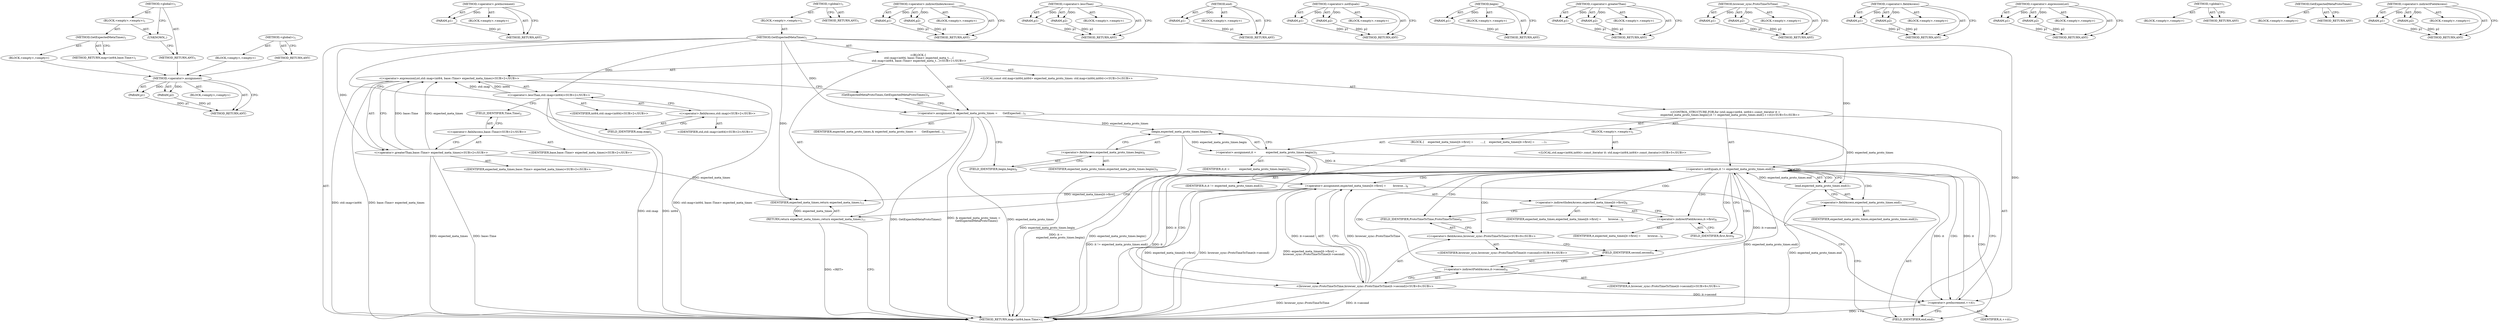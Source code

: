 digraph "&lt;global&gt;" {
vulnerable_99 [label=<(METHOD,&lt;operator&gt;.assignment)>];
vulnerable_100 [label=<(PARAM,p1)>];
vulnerable_101 [label=<(PARAM,p2)>];
vulnerable_102 [label=<(BLOCK,&lt;empty&gt;,&lt;empty&gt;)>];
vulnerable_103 [label=<(METHOD_RETURN,ANY)>];
vulnerable_120 [label=<(METHOD,&lt;operator&gt;.preIncrement)>];
vulnerable_121 [label=<(PARAM,p1)>];
vulnerable_122 [label=<(BLOCK,&lt;empty&gt;,&lt;empty&gt;)>];
vulnerable_123 [label=<(METHOD_RETURN,ANY)>];
vulnerable_6 [label=<(METHOD,&lt;global&gt;)<SUB>1</SUB>>];
vulnerable_7 [label=<(BLOCK,&lt;empty&gt;,&lt;empty&gt;)<SUB>1</SUB>>];
vulnerable_8 [label=<(METHOD,GetExpectedMetaTimes)<SUB>1</SUB>>];
vulnerable_9 [label="<(BLOCK,{
  std::map&lt;int64, base::Time&gt; expected_meta_t...,{
  std::map&lt;int64, base::Time&gt; expected_meta_t...)<SUB>1</SUB>>"];
vulnerable_10 [label="<(&lt;operator&gt;.expressionList,std::map&lt;int64, base::Time&gt; expected_meta_times)<SUB>2</SUB>>"];
vulnerable_11 [label="<(&lt;operator&gt;.lessThan,std::map&lt;int64)<SUB>2</SUB>>"];
vulnerable_12 [label="<(&lt;operator&gt;.fieldAccess,std::map)<SUB>2</SUB>>"];
vulnerable_13 [label="<(IDENTIFIER,std,std::map&lt;int64)<SUB>2</SUB>>"];
vulnerable_14 [label=<(FIELD_IDENTIFIER,map,map)<SUB>2</SUB>>];
vulnerable_15 [label="<(IDENTIFIER,int64,std::map&lt;int64)<SUB>2</SUB>>"];
vulnerable_16 [label="<(&lt;operator&gt;.greaterThan,base::Time&gt; expected_meta_times)<SUB>2</SUB>>"];
vulnerable_17 [label="<(&lt;operator&gt;.fieldAccess,base::Time)<SUB>2</SUB>>"];
vulnerable_18 [label="<(IDENTIFIER,base,base::Time&gt; expected_meta_times)<SUB>2</SUB>>"];
vulnerable_19 [label=<(FIELD_IDENTIFIER,Time,Time)<SUB>2</SUB>>];
vulnerable_20 [label="<(IDENTIFIER,expected_meta_times,base::Time&gt; expected_meta_times)<SUB>2</SUB>>"];
vulnerable_21 [label="<(LOCAL,const std.map&lt;int64,int64&gt; expected_meta_proto_times: std.map&lt;int64,int64&gt;)<SUB>3</SUB>>"];
vulnerable_22 [label=<(&lt;operator&gt;.assignment,&amp; expected_meta_proto_times =
      GetExpected...)<SUB>3</SUB>>];
vulnerable_23 [label=<(IDENTIFIER,expected_meta_proto_times,&amp; expected_meta_proto_times =
      GetExpected...)<SUB>3</SUB>>];
vulnerable_24 [label=<(GetExpectedMetaProtoTimes,GetExpectedMetaProtoTimes())<SUB>4</SUB>>];
vulnerable_25 [label="<(CONTROL_STRUCTURE,FOR,for (std::map&lt;int64, int64&gt;::const_iterator it =
           expected_meta_proto_times.begin();it != expected_meta_proto_times.end();++it))<SUB>5</SUB>>"];
vulnerable_26 [label=<(BLOCK,&lt;empty&gt;,&lt;empty&gt;)<SUB>5</SUB>>];
vulnerable_27 [label="<(LOCAL,std.map&lt;int64,int64&gt;.const_iterator it: std.map&lt;int64,int64&gt;.const_iterator)<SUB>5</SUB>>"];
vulnerable_28 [label=<(&lt;operator&gt;.assignment,it =
           expected_meta_proto_times.begin())<SUB>5</SUB>>];
vulnerable_29 [label=<(IDENTIFIER,it,it =
           expected_meta_proto_times.begin())<SUB>5</SUB>>];
vulnerable_30 [label=<(begin,expected_meta_proto_times.begin())<SUB>6</SUB>>];
vulnerable_31 [label=<(&lt;operator&gt;.fieldAccess,expected_meta_proto_times.begin)<SUB>6</SUB>>];
vulnerable_32 [label=<(IDENTIFIER,expected_meta_proto_times,expected_meta_proto_times.begin())<SUB>6</SUB>>];
vulnerable_33 [label=<(FIELD_IDENTIFIER,begin,begin)<SUB>6</SUB>>];
vulnerable_34 [label=<(&lt;operator&gt;.notEquals,it != expected_meta_proto_times.end())<SUB>7</SUB>>];
vulnerable_35 [label=<(IDENTIFIER,it,it != expected_meta_proto_times.end())<SUB>7</SUB>>];
vulnerable_36 [label=<(end,expected_meta_proto_times.end())<SUB>7</SUB>>];
vulnerable_37 [label=<(&lt;operator&gt;.fieldAccess,expected_meta_proto_times.end)<SUB>7</SUB>>];
vulnerable_38 [label=<(IDENTIFIER,expected_meta_proto_times,expected_meta_proto_times.end())<SUB>7</SUB>>];
vulnerable_39 [label=<(FIELD_IDENTIFIER,end,end)<SUB>7</SUB>>];
vulnerable_40 [label=<(&lt;operator&gt;.preIncrement,++it)<SUB>7</SUB>>];
vulnerable_41 [label=<(IDENTIFIER,it,++it)<SUB>7</SUB>>];
vulnerable_42 [label=<(BLOCK,{
    expected_meta_times[it-&gt;first] =
        ...,{
    expected_meta_times[it-&gt;first] =
        ...)<SUB>7</SUB>>];
vulnerable_43 [label=<(&lt;operator&gt;.assignment,expected_meta_times[it-&gt;first] =
        browse...)<SUB>8</SUB>>];
vulnerable_44 [label=<(&lt;operator&gt;.indirectIndexAccess,expected_meta_times[it-&gt;first])<SUB>8</SUB>>];
vulnerable_45 [label=<(IDENTIFIER,expected_meta_times,expected_meta_times[it-&gt;first] =
        browse...)<SUB>8</SUB>>];
vulnerable_46 [label=<(&lt;operator&gt;.indirectFieldAccess,it-&gt;first)<SUB>8</SUB>>];
vulnerable_47 [label=<(IDENTIFIER,it,expected_meta_times[it-&gt;first] =
        browse...)<SUB>8</SUB>>];
vulnerable_48 [label=<(FIELD_IDENTIFIER,first,first)<SUB>8</SUB>>];
vulnerable_49 [label="<(browser_sync.ProtoTimeToTime,browser_sync::ProtoTimeToTime(it-&gt;second))<SUB>9</SUB>>"];
vulnerable_50 [label="<(&lt;operator&gt;.fieldAccess,browser_sync::ProtoTimeToTime)<SUB>9</SUB>>"];
vulnerable_51 [label="<(IDENTIFIER,browser_sync,browser_sync::ProtoTimeToTime(it-&gt;second))<SUB>9</SUB>>"];
vulnerable_52 [label=<(FIELD_IDENTIFIER,ProtoTimeToTime,ProtoTimeToTime)<SUB>9</SUB>>];
vulnerable_53 [label=<(&lt;operator&gt;.indirectFieldAccess,it-&gt;second)<SUB>9</SUB>>];
vulnerable_54 [label="<(IDENTIFIER,it,browser_sync::ProtoTimeToTime(it-&gt;second))<SUB>9</SUB>>"];
vulnerable_55 [label=<(FIELD_IDENTIFIER,second,second)<SUB>9</SUB>>];
vulnerable_56 [label=<(RETURN,return expected_meta_times;,return expected_meta_times;)<SUB>11</SUB>>];
vulnerable_57 [label=<(IDENTIFIER,expected_meta_times,return expected_meta_times;)<SUB>11</SUB>>];
vulnerable_58 [label=<(METHOD_RETURN,map&lt;int64,base.Time&gt;)<SUB>1</SUB>>];
vulnerable_60 [label=<(METHOD_RETURN,ANY)<SUB>1</SUB>>];
vulnerable_124 [label=<(METHOD,&lt;operator&gt;.indirectIndexAccess)>];
vulnerable_125 [label=<(PARAM,p1)>];
vulnerable_126 [label=<(PARAM,p2)>];
vulnerable_127 [label=<(BLOCK,&lt;empty&gt;,&lt;empty&gt;)>];
vulnerable_128 [label=<(METHOD_RETURN,ANY)>];
vulnerable_84 [label=<(METHOD,&lt;operator&gt;.lessThan)>];
vulnerable_85 [label=<(PARAM,p1)>];
vulnerable_86 [label=<(PARAM,p2)>];
vulnerable_87 [label=<(BLOCK,&lt;empty&gt;,&lt;empty&gt;)>];
vulnerable_88 [label=<(METHOD_RETURN,ANY)>];
vulnerable_116 [label=<(METHOD,end)>];
vulnerable_117 [label=<(PARAM,p1)>];
vulnerable_118 [label=<(BLOCK,&lt;empty&gt;,&lt;empty&gt;)>];
vulnerable_119 [label=<(METHOD_RETURN,ANY)>];
vulnerable_111 [label=<(METHOD,&lt;operator&gt;.notEquals)>];
vulnerable_112 [label=<(PARAM,p1)>];
vulnerable_113 [label=<(PARAM,p2)>];
vulnerable_114 [label=<(BLOCK,&lt;empty&gt;,&lt;empty&gt;)>];
vulnerable_115 [label=<(METHOD_RETURN,ANY)>];
vulnerable_107 [label=<(METHOD,begin)>];
vulnerable_108 [label=<(PARAM,p1)>];
vulnerable_109 [label=<(BLOCK,&lt;empty&gt;,&lt;empty&gt;)>];
vulnerable_110 [label=<(METHOD_RETURN,ANY)>];
vulnerable_94 [label=<(METHOD,&lt;operator&gt;.greaterThan)>];
vulnerable_95 [label=<(PARAM,p1)>];
vulnerable_96 [label=<(PARAM,p2)>];
vulnerable_97 [label=<(BLOCK,&lt;empty&gt;,&lt;empty&gt;)>];
vulnerable_98 [label=<(METHOD_RETURN,ANY)>];
vulnerable_134 [label=<(METHOD,browser_sync.ProtoTimeToTime)>];
vulnerable_135 [label=<(PARAM,p1)>];
vulnerable_136 [label=<(PARAM,p2)>];
vulnerable_137 [label=<(BLOCK,&lt;empty&gt;,&lt;empty&gt;)>];
vulnerable_138 [label=<(METHOD_RETURN,ANY)>];
vulnerable_89 [label=<(METHOD,&lt;operator&gt;.fieldAccess)>];
vulnerable_90 [label=<(PARAM,p1)>];
vulnerable_91 [label=<(PARAM,p2)>];
vulnerable_92 [label=<(BLOCK,&lt;empty&gt;,&lt;empty&gt;)>];
vulnerable_93 [label=<(METHOD_RETURN,ANY)>];
vulnerable_79 [label=<(METHOD,&lt;operator&gt;.expressionList)>];
vulnerable_80 [label=<(PARAM,p1)>];
vulnerable_81 [label=<(PARAM,p2)>];
vulnerable_82 [label=<(BLOCK,&lt;empty&gt;,&lt;empty&gt;)>];
vulnerable_83 [label=<(METHOD_RETURN,ANY)>];
vulnerable_73 [label=<(METHOD,&lt;global&gt;)<SUB>1</SUB>>];
vulnerable_74 [label=<(BLOCK,&lt;empty&gt;,&lt;empty&gt;)>];
vulnerable_75 [label=<(METHOD_RETURN,ANY)>];
vulnerable_104 [label=<(METHOD,GetExpectedMetaProtoTimes)>];
vulnerable_105 [label=<(BLOCK,&lt;empty&gt;,&lt;empty&gt;)>];
vulnerable_106 [label=<(METHOD_RETURN,ANY)>];
vulnerable_129 [label=<(METHOD,&lt;operator&gt;.indirectFieldAccess)>];
vulnerable_130 [label=<(PARAM,p1)>];
vulnerable_131 [label=<(PARAM,p2)>];
vulnerable_132 [label=<(BLOCK,&lt;empty&gt;,&lt;empty&gt;)>];
vulnerable_133 [label=<(METHOD_RETURN,ANY)>];
fixed_6 [label=<(METHOD,&lt;global&gt;)<SUB>1</SUB>>];
fixed_7 [label=<(BLOCK,&lt;empty&gt;,&lt;empty&gt;)<SUB>1</SUB>>];
fixed_8 [label=<(METHOD,GetExpectedMetaTimes)<SUB>1</SUB>>];
fixed_9 [label=<(BLOCK,&lt;empty&gt;,&lt;empty&gt;)>];
fixed_10 [label=<(METHOD_RETURN,map&lt;int64,base.Time&gt;)<SUB>1</SUB>>];
fixed_12 [label=<(UNKNOWN,,)>];
fixed_13 [label=<(METHOD_RETURN,ANY)<SUB>1</SUB>>];
fixed_22 [label=<(METHOD,&lt;global&gt;)<SUB>1</SUB>>];
fixed_23 [label=<(BLOCK,&lt;empty&gt;,&lt;empty&gt;)>];
fixed_24 [label=<(METHOD_RETURN,ANY)>];
vulnerable_99 -> vulnerable_100  [key=0, label="AST: "];
vulnerable_99 -> vulnerable_100  [key=1, label="DDG: "];
vulnerable_99 -> vulnerable_102  [key=0, label="AST: "];
vulnerable_99 -> vulnerable_101  [key=0, label="AST: "];
vulnerable_99 -> vulnerable_101  [key=1, label="DDG: "];
vulnerable_99 -> vulnerable_103  [key=0, label="AST: "];
vulnerable_99 -> vulnerable_103  [key=1, label="CFG: "];
vulnerable_100 -> vulnerable_103  [key=0, label="DDG: p1"];
vulnerable_101 -> vulnerable_103  [key=0, label="DDG: p2"];
vulnerable_120 -> vulnerable_121  [key=0, label="AST: "];
vulnerable_120 -> vulnerable_121  [key=1, label="DDG: "];
vulnerable_120 -> vulnerable_122  [key=0, label="AST: "];
vulnerable_120 -> vulnerable_123  [key=0, label="AST: "];
vulnerable_120 -> vulnerable_123  [key=1, label="CFG: "];
vulnerable_121 -> vulnerable_123  [key=0, label="DDG: p1"];
vulnerable_6 -> vulnerable_7  [key=0, label="AST: "];
vulnerable_6 -> vulnerable_60  [key=0, label="AST: "];
vulnerable_6 -> vulnerable_60  [key=1, label="CFG: "];
vulnerable_7 -> vulnerable_8  [key=0, label="AST: "];
vulnerable_8 -> vulnerable_9  [key=0, label="AST: "];
vulnerable_8 -> vulnerable_58  [key=0, label="AST: "];
vulnerable_8 -> vulnerable_14  [key=0, label="CFG: "];
vulnerable_8 -> vulnerable_22  [key=0, label="DDG: "];
vulnerable_8 -> vulnerable_57  [key=0, label="DDG: "];
vulnerable_8 -> vulnerable_11  [key=0, label="DDG: "];
vulnerable_8 -> vulnerable_16  [key=0, label="DDG: "];
vulnerable_8 -> vulnerable_34  [key=0, label="DDG: "];
vulnerable_8 -> vulnerable_40  [key=0, label="DDG: "];
vulnerable_9 -> vulnerable_10  [key=0, label="AST: "];
vulnerable_9 -> vulnerable_21  [key=0, label="AST: "];
vulnerable_9 -> vulnerable_22  [key=0, label="AST: "];
vulnerable_9 -> vulnerable_25  [key=0, label="AST: "];
vulnerable_9 -> vulnerable_56  [key=0, label="AST: "];
vulnerable_10 -> vulnerable_11  [key=0, label="AST: "];
vulnerable_10 -> vulnerable_16  [key=0, label="AST: "];
vulnerable_10 -> vulnerable_24  [key=0, label="CFG: "];
vulnerable_10 -> vulnerable_58  [key=0, label="DDG: std::map&lt;int64"];
vulnerable_10 -> vulnerable_58  [key=1, label="DDG: base::Time&gt; expected_meta_times"];
vulnerable_10 -> vulnerable_58  [key=2, label="DDG: std::map&lt;int64, base::Time&gt; expected_meta_times"];
vulnerable_11 -> vulnerable_12  [key=0, label="AST: "];
vulnerable_11 -> vulnerable_15  [key=0, label="AST: "];
vulnerable_11 -> vulnerable_19  [key=0, label="CFG: "];
vulnerable_11 -> vulnerable_58  [key=0, label="DDG: std::map"];
vulnerable_11 -> vulnerable_58  [key=1, label="DDG: int64"];
vulnerable_11 -> vulnerable_10  [key=0, label="DDG: std::map"];
vulnerable_11 -> vulnerable_10  [key=1, label="DDG: int64"];
vulnerable_12 -> vulnerable_13  [key=0, label="AST: "];
vulnerable_12 -> vulnerable_14  [key=0, label="AST: "];
vulnerable_12 -> vulnerable_11  [key=0, label="CFG: "];
vulnerable_14 -> vulnerable_12  [key=0, label="CFG: "];
vulnerable_16 -> vulnerable_17  [key=0, label="AST: "];
vulnerable_16 -> vulnerable_20  [key=0, label="AST: "];
vulnerable_16 -> vulnerable_10  [key=0, label="CFG: "];
vulnerable_16 -> vulnerable_10  [key=1, label="DDG: base::Time"];
vulnerable_16 -> vulnerable_10  [key=2, label="DDG: expected_meta_times"];
vulnerable_16 -> vulnerable_58  [key=0, label="DDG: base::Time"];
vulnerable_16 -> vulnerable_58  [key=1, label="DDG: expected_meta_times"];
vulnerable_16 -> vulnerable_57  [key=0, label="DDG: expected_meta_times"];
vulnerable_17 -> vulnerable_18  [key=0, label="AST: "];
vulnerable_17 -> vulnerable_19  [key=0, label="AST: "];
vulnerable_17 -> vulnerable_16  [key=0, label="CFG: "];
vulnerable_19 -> vulnerable_17  [key=0, label="CFG: "];
vulnerable_22 -> vulnerable_23  [key=0, label="AST: "];
vulnerable_22 -> vulnerable_24  [key=0, label="AST: "];
vulnerable_22 -> vulnerable_33  [key=0, label="CFG: "];
vulnerable_22 -> vulnerable_58  [key=0, label="DDG: expected_meta_proto_times"];
vulnerable_22 -> vulnerable_58  [key=1, label="DDG: GetExpectedMetaProtoTimes()"];
vulnerable_22 -> vulnerable_58  [key=2, label="DDG: &amp; expected_meta_proto_times =
      GetExpectedMetaProtoTimes()"];
vulnerable_22 -> vulnerable_36  [key=0, label="DDG: expected_meta_proto_times"];
vulnerable_22 -> vulnerable_30  [key=0, label="DDG: expected_meta_proto_times"];
vulnerable_24 -> vulnerable_22  [key=0, label="CFG: "];
vulnerable_25 -> vulnerable_26  [key=0, label="AST: "];
vulnerable_25 -> vulnerable_34  [key=0, label="AST: "];
vulnerable_25 -> vulnerable_40  [key=0, label="AST: "];
vulnerable_25 -> vulnerable_42  [key=0, label="AST: "];
vulnerable_26 -> vulnerable_27  [key=0, label="AST: "];
vulnerable_26 -> vulnerable_28  [key=0, label="AST: "];
vulnerable_28 -> vulnerable_29  [key=0, label="AST: "];
vulnerable_28 -> vulnerable_30  [key=0, label="AST: "];
vulnerable_28 -> vulnerable_39  [key=0, label="CFG: "];
vulnerable_28 -> vulnerable_58  [key=0, label="DDG: expected_meta_proto_times.begin()"];
vulnerable_28 -> vulnerable_58  [key=1, label="DDG: it =
           expected_meta_proto_times.begin()"];
vulnerable_28 -> vulnerable_34  [key=0, label="DDG: it"];
vulnerable_30 -> vulnerable_31  [key=0, label="AST: "];
vulnerable_30 -> vulnerable_28  [key=0, label="CFG: "];
vulnerable_30 -> vulnerable_28  [key=1, label="DDG: expected_meta_proto_times.begin"];
vulnerable_30 -> vulnerable_58  [key=0, label="DDG: expected_meta_proto_times.begin"];
vulnerable_31 -> vulnerable_32  [key=0, label="AST: "];
vulnerable_31 -> vulnerable_33  [key=0, label="AST: "];
vulnerable_31 -> vulnerable_30  [key=0, label="CFG: "];
vulnerable_33 -> vulnerable_31  [key=0, label="CFG: "];
vulnerable_34 -> vulnerable_35  [key=0, label="AST: "];
vulnerable_34 -> vulnerable_36  [key=0, label="AST: "];
vulnerable_34 -> vulnerable_36  [key=1, label="CDG: "];
vulnerable_34 -> vulnerable_48  [key=0, label="CFG: "];
vulnerable_34 -> vulnerable_48  [key=1, label="CDG: "];
vulnerable_34 -> vulnerable_56  [key=0, label="CFG: "];
vulnerable_34 -> vulnerable_58  [key=0, label="DDG: it"];
vulnerable_34 -> vulnerable_58  [key=1, label="DDG: expected_meta_proto_times.end()"];
vulnerable_34 -> vulnerable_58  [key=2, label="DDG: it != expected_meta_proto_times.end()"];
vulnerable_34 -> vulnerable_40  [key=0, label="DDG: it"];
vulnerable_34 -> vulnerable_40  [key=1, label="CDG: "];
vulnerable_34 -> vulnerable_49  [key=0, label="DDG: it"];
vulnerable_34 -> vulnerable_49  [key=1, label="CDG: "];
vulnerable_34 -> vulnerable_34  [key=0, label="CDG: "];
vulnerable_34 -> vulnerable_50  [key=0, label="CDG: "];
vulnerable_34 -> vulnerable_44  [key=0, label="CDG: "];
vulnerable_34 -> vulnerable_52  [key=0, label="CDG: "];
vulnerable_34 -> vulnerable_37  [key=0, label="CDG: "];
vulnerable_34 -> vulnerable_55  [key=0, label="CDG: "];
vulnerable_34 -> vulnerable_46  [key=0, label="CDG: "];
vulnerable_34 -> vulnerable_53  [key=0, label="CDG: "];
vulnerable_34 -> vulnerable_39  [key=0, label="CDG: "];
vulnerable_34 -> vulnerable_43  [key=0, label="CDG: "];
vulnerable_36 -> vulnerable_37  [key=0, label="AST: "];
vulnerable_36 -> vulnerable_34  [key=0, label="CFG: "];
vulnerable_36 -> vulnerable_34  [key=1, label="DDG: expected_meta_proto_times.end"];
vulnerable_36 -> vulnerable_58  [key=0, label="DDG: expected_meta_proto_times.end"];
vulnerable_37 -> vulnerable_38  [key=0, label="AST: "];
vulnerable_37 -> vulnerable_39  [key=0, label="AST: "];
vulnerable_37 -> vulnerable_36  [key=0, label="CFG: "];
vulnerable_39 -> vulnerable_37  [key=0, label="CFG: "];
vulnerable_40 -> vulnerable_41  [key=0, label="AST: "];
vulnerable_40 -> vulnerable_39  [key=0, label="CFG: "];
vulnerable_40 -> vulnerable_58  [key=0, label="DDG: ++it"];
vulnerable_40 -> vulnerable_34  [key=0, label="DDG: it"];
vulnerable_42 -> vulnerable_43  [key=0, label="AST: "];
vulnerable_43 -> vulnerable_44  [key=0, label="AST: "];
vulnerable_43 -> vulnerable_49  [key=0, label="AST: "];
vulnerable_43 -> vulnerable_40  [key=0, label="CFG: "];
vulnerable_43 -> vulnerable_58  [key=0, label="DDG: expected_meta_times[it-&gt;first]"];
vulnerable_43 -> vulnerable_58  [key=1, label="DDG: browser_sync::ProtoTimeToTime(it-&gt;second)"];
vulnerable_43 -> vulnerable_58  [key=2, label="DDG: expected_meta_times[it-&gt;first] =
        browser_sync::ProtoTimeToTime(it-&gt;second)"];
vulnerable_43 -> vulnerable_57  [key=0, label="DDG: expected_meta_times[it-&gt;first]"];
vulnerable_44 -> vulnerable_45  [key=0, label="AST: "];
vulnerable_44 -> vulnerable_46  [key=0, label="AST: "];
vulnerable_44 -> vulnerable_52  [key=0, label="CFG: "];
vulnerable_46 -> vulnerable_47  [key=0, label="AST: "];
vulnerable_46 -> vulnerable_48  [key=0, label="AST: "];
vulnerable_46 -> vulnerable_44  [key=0, label="CFG: "];
vulnerable_48 -> vulnerable_46  [key=0, label="CFG: "];
vulnerable_49 -> vulnerable_50  [key=0, label="AST: "];
vulnerable_49 -> vulnerable_53  [key=0, label="AST: "];
vulnerable_49 -> vulnerable_43  [key=0, label="CFG: "];
vulnerable_49 -> vulnerable_43  [key=1, label="DDG: browser_sync::ProtoTimeToTime"];
vulnerable_49 -> vulnerable_43  [key=2, label="DDG: it-&gt;second"];
vulnerable_49 -> vulnerable_58  [key=0, label="DDG: browser_sync::ProtoTimeToTime"];
vulnerable_49 -> vulnerable_58  [key=1, label="DDG: it-&gt;second"];
vulnerable_49 -> vulnerable_34  [key=0, label="DDG: it-&gt;second"];
vulnerable_49 -> vulnerable_40  [key=0, label="DDG: it-&gt;second"];
vulnerable_50 -> vulnerable_51  [key=0, label="AST: "];
vulnerable_50 -> vulnerable_52  [key=0, label="AST: "];
vulnerable_50 -> vulnerable_55  [key=0, label="CFG: "];
vulnerable_52 -> vulnerable_50  [key=0, label="CFG: "];
vulnerable_53 -> vulnerable_54  [key=0, label="AST: "];
vulnerable_53 -> vulnerable_55  [key=0, label="AST: "];
vulnerable_53 -> vulnerable_49  [key=0, label="CFG: "];
vulnerable_55 -> vulnerable_53  [key=0, label="CFG: "];
vulnerable_56 -> vulnerable_57  [key=0, label="AST: "];
vulnerable_56 -> vulnerable_58  [key=0, label="CFG: "];
vulnerable_56 -> vulnerable_58  [key=1, label="DDG: &lt;RET&gt;"];
vulnerable_57 -> vulnerable_56  [key=0, label="DDG: expected_meta_times"];
vulnerable_124 -> vulnerable_125  [key=0, label="AST: "];
vulnerable_124 -> vulnerable_125  [key=1, label="DDG: "];
vulnerable_124 -> vulnerable_127  [key=0, label="AST: "];
vulnerable_124 -> vulnerable_126  [key=0, label="AST: "];
vulnerable_124 -> vulnerable_126  [key=1, label="DDG: "];
vulnerable_124 -> vulnerable_128  [key=0, label="AST: "];
vulnerable_124 -> vulnerable_128  [key=1, label="CFG: "];
vulnerable_125 -> vulnerable_128  [key=0, label="DDG: p1"];
vulnerable_126 -> vulnerable_128  [key=0, label="DDG: p2"];
vulnerable_84 -> vulnerable_85  [key=0, label="AST: "];
vulnerable_84 -> vulnerable_85  [key=1, label="DDG: "];
vulnerable_84 -> vulnerable_87  [key=0, label="AST: "];
vulnerable_84 -> vulnerable_86  [key=0, label="AST: "];
vulnerable_84 -> vulnerable_86  [key=1, label="DDG: "];
vulnerable_84 -> vulnerable_88  [key=0, label="AST: "];
vulnerable_84 -> vulnerable_88  [key=1, label="CFG: "];
vulnerable_85 -> vulnerable_88  [key=0, label="DDG: p1"];
vulnerable_86 -> vulnerable_88  [key=0, label="DDG: p2"];
vulnerable_116 -> vulnerable_117  [key=0, label="AST: "];
vulnerable_116 -> vulnerable_117  [key=1, label="DDG: "];
vulnerable_116 -> vulnerable_118  [key=0, label="AST: "];
vulnerable_116 -> vulnerable_119  [key=0, label="AST: "];
vulnerable_116 -> vulnerable_119  [key=1, label="CFG: "];
vulnerable_117 -> vulnerable_119  [key=0, label="DDG: p1"];
vulnerable_111 -> vulnerable_112  [key=0, label="AST: "];
vulnerable_111 -> vulnerable_112  [key=1, label="DDG: "];
vulnerable_111 -> vulnerable_114  [key=0, label="AST: "];
vulnerable_111 -> vulnerable_113  [key=0, label="AST: "];
vulnerable_111 -> vulnerable_113  [key=1, label="DDG: "];
vulnerable_111 -> vulnerable_115  [key=0, label="AST: "];
vulnerable_111 -> vulnerable_115  [key=1, label="CFG: "];
vulnerable_112 -> vulnerable_115  [key=0, label="DDG: p1"];
vulnerable_113 -> vulnerable_115  [key=0, label="DDG: p2"];
vulnerable_107 -> vulnerable_108  [key=0, label="AST: "];
vulnerable_107 -> vulnerable_108  [key=1, label="DDG: "];
vulnerable_107 -> vulnerable_109  [key=0, label="AST: "];
vulnerable_107 -> vulnerable_110  [key=0, label="AST: "];
vulnerable_107 -> vulnerable_110  [key=1, label="CFG: "];
vulnerable_108 -> vulnerable_110  [key=0, label="DDG: p1"];
vulnerable_94 -> vulnerable_95  [key=0, label="AST: "];
vulnerable_94 -> vulnerable_95  [key=1, label="DDG: "];
vulnerable_94 -> vulnerable_97  [key=0, label="AST: "];
vulnerable_94 -> vulnerable_96  [key=0, label="AST: "];
vulnerable_94 -> vulnerable_96  [key=1, label="DDG: "];
vulnerable_94 -> vulnerable_98  [key=0, label="AST: "];
vulnerable_94 -> vulnerable_98  [key=1, label="CFG: "];
vulnerable_95 -> vulnerable_98  [key=0, label="DDG: p1"];
vulnerable_96 -> vulnerable_98  [key=0, label="DDG: p2"];
vulnerable_134 -> vulnerable_135  [key=0, label="AST: "];
vulnerable_134 -> vulnerable_135  [key=1, label="DDG: "];
vulnerable_134 -> vulnerable_137  [key=0, label="AST: "];
vulnerable_134 -> vulnerable_136  [key=0, label="AST: "];
vulnerable_134 -> vulnerable_136  [key=1, label="DDG: "];
vulnerable_134 -> vulnerable_138  [key=0, label="AST: "];
vulnerable_134 -> vulnerable_138  [key=1, label="CFG: "];
vulnerable_135 -> vulnerable_138  [key=0, label="DDG: p1"];
vulnerable_136 -> vulnerable_138  [key=0, label="DDG: p2"];
vulnerable_89 -> vulnerable_90  [key=0, label="AST: "];
vulnerable_89 -> vulnerable_90  [key=1, label="DDG: "];
vulnerable_89 -> vulnerable_92  [key=0, label="AST: "];
vulnerable_89 -> vulnerable_91  [key=0, label="AST: "];
vulnerable_89 -> vulnerable_91  [key=1, label="DDG: "];
vulnerable_89 -> vulnerable_93  [key=0, label="AST: "];
vulnerable_89 -> vulnerable_93  [key=1, label="CFG: "];
vulnerable_90 -> vulnerable_93  [key=0, label="DDG: p1"];
vulnerable_91 -> vulnerable_93  [key=0, label="DDG: p2"];
vulnerable_79 -> vulnerable_80  [key=0, label="AST: "];
vulnerable_79 -> vulnerable_80  [key=1, label="DDG: "];
vulnerable_79 -> vulnerable_82  [key=0, label="AST: "];
vulnerable_79 -> vulnerable_81  [key=0, label="AST: "];
vulnerable_79 -> vulnerable_81  [key=1, label="DDG: "];
vulnerable_79 -> vulnerable_83  [key=0, label="AST: "];
vulnerable_79 -> vulnerable_83  [key=1, label="CFG: "];
vulnerable_80 -> vulnerable_83  [key=0, label="DDG: p1"];
vulnerable_81 -> vulnerable_83  [key=0, label="DDG: p2"];
vulnerable_73 -> vulnerable_74  [key=0, label="AST: "];
vulnerable_73 -> vulnerable_75  [key=0, label="AST: "];
vulnerable_73 -> vulnerable_75  [key=1, label="CFG: "];
vulnerable_104 -> vulnerable_105  [key=0, label="AST: "];
vulnerable_104 -> vulnerable_106  [key=0, label="AST: "];
vulnerable_104 -> vulnerable_106  [key=1, label="CFG: "];
vulnerable_129 -> vulnerable_130  [key=0, label="AST: "];
vulnerable_129 -> vulnerable_130  [key=1, label="DDG: "];
vulnerable_129 -> vulnerable_132  [key=0, label="AST: "];
vulnerable_129 -> vulnerable_131  [key=0, label="AST: "];
vulnerable_129 -> vulnerable_131  [key=1, label="DDG: "];
vulnerable_129 -> vulnerable_133  [key=0, label="AST: "];
vulnerable_129 -> vulnerable_133  [key=1, label="CFG: "];
vulnerable_130 -> vulnerable_133  [key=0, label="DDG: p1"];
vulnerable_131 -> vulnerable_133  [key=0, label="DDG: p2"];
fixed_6 -> fixed_7  [key=0, label="AST: "];
fixed_6 -> fixed_13  [key=0, label="AST: "];
fixed_6 -> fixed_12  [key=0, label="CFG: "];
fixed_7 -> fixed_8  [key=0, label="AST: "];
fixed_7 -> fixed_12  [key=0, label="AST: "];
fixed_8 -> fixed_9  [key=0, label="AST: "];
fixed_8 -> fixed_10  [key=0, label="AST: "];
fixed_8 -> fixed_10  [key=1, label="CFG: "];
fixed_9 -> vulnerable_99  [key=0];
fixed_10 -> vulnerable_99  [key=0];
fixed_12 -> fixed_13  [key=0, label="CFG: "];
fixed_13 -> vulnerable_99  [key=0];
fixed_22 -> fixed_23  [key=0, label="AST: "];
fixed_22 -> fixed_24  [key=0, label="AST: "];
fixed_22 -> fixed_24  [key=1, label="CFG: "];
fixed_23 -> vulnerable_99  [key=0];
fixed_24 -> vulnerable_99  [key=0];
}

